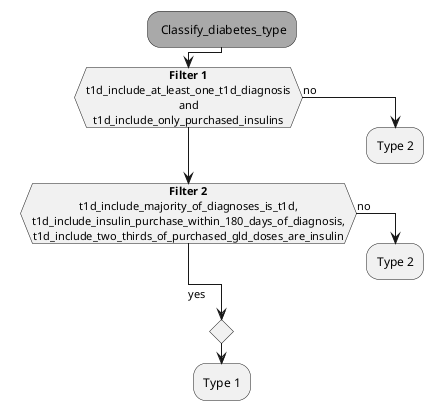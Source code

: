 @startuml classify-diabetes-type-functions

skinparam defaultTextAlignment center

#darkgrey: Classify_diabetes_type;
!pragma useVerticalIf on
if (**Filter 1**\nt1d_include_at_least_one_t1d_diagnosis\nand\nt1d_include_only_purchased_insulins) then (no)
  :Type 2;
  detach
elseif (**Filter 2**\nt1d_include_majority_of_diagnoses_is_t1d,\nt1d_include_insulin_purchase_within_180_days_of_diagnosis,\nt1d_include_two_thirds_of_purchased_gld_doses_are_insulin) then (no)
  :Type 2;
  detach
else (\nyes)
endif
:Type 1;
detach

@enduml
